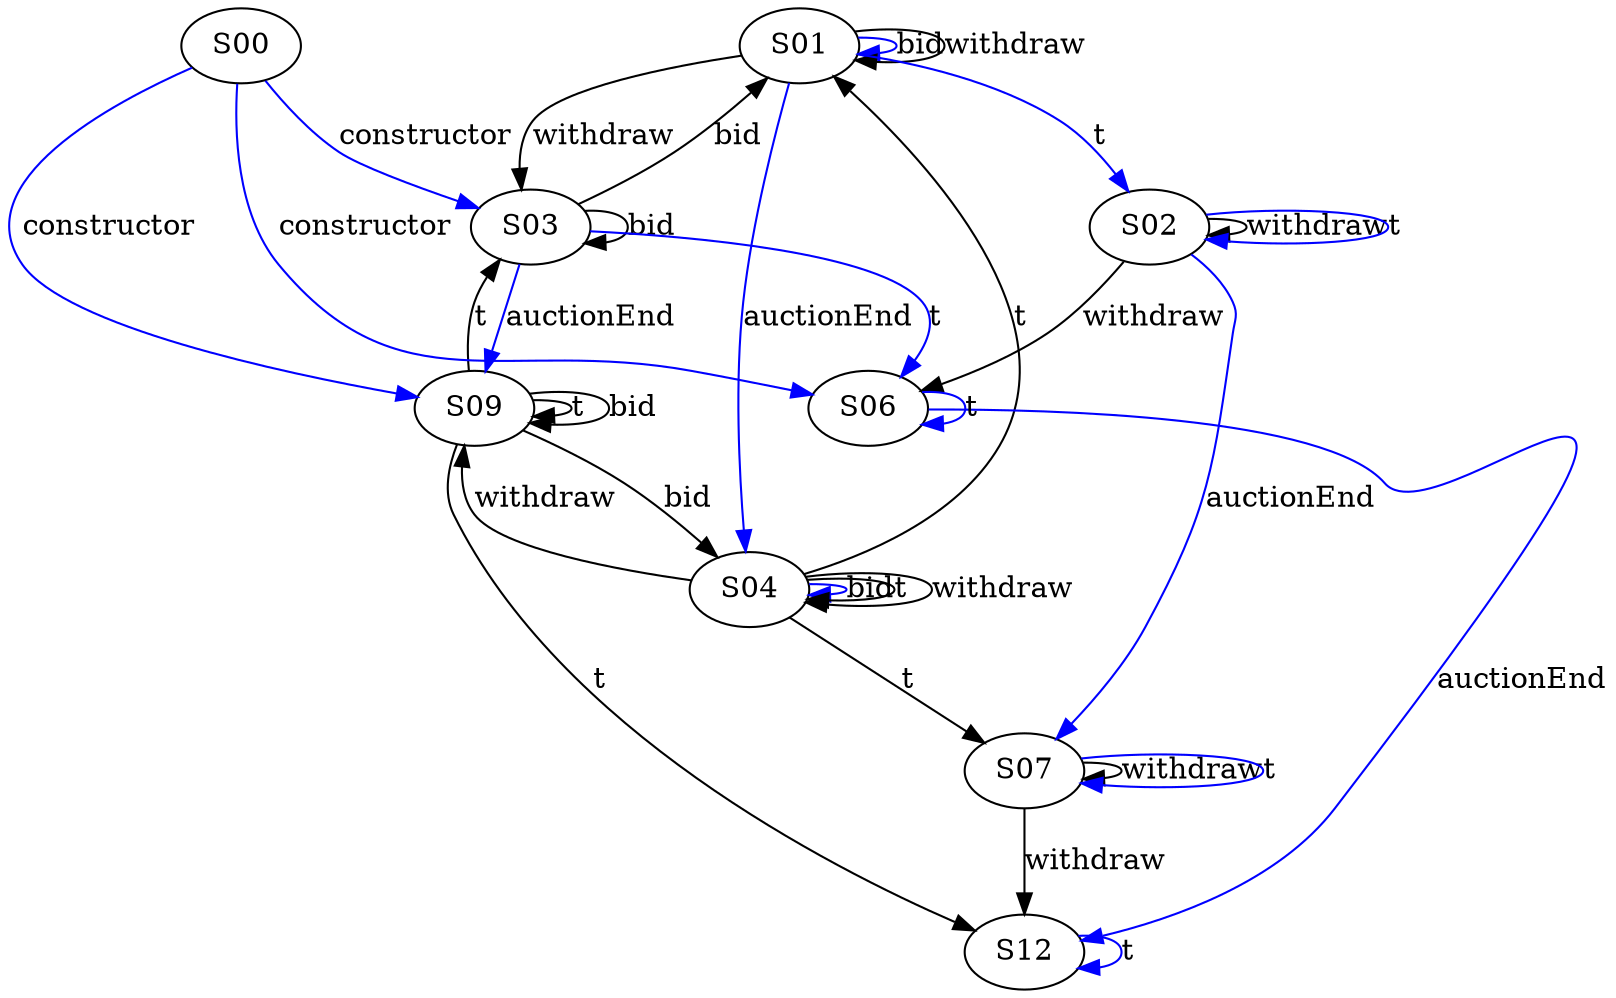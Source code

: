 digraph {

S01->S01 [label="bid", style="", color="blue"]
S01->S01 [label="withdraw", style="", color="black"]
S01->S03 [label="withdraw", style="", color="black"]
S03->S01 [label="bid", style="", color="black"]
S03->S03 [label="bid", style="", color="black"]
S12->S12 [label="t", style="", color="blue"]
S01->S02 [label="t", style="", color="blue"]
S04->S04 [label="bid", style="", color="blue"]
S03->S09 [label="auctionEnd", style="", color="blue"]
S06->S12 [label="auctionEnd", style="", color="blue"]
S03->S06 [label="t", style="", color="blue"]
S02->S07 [label="auctionEnd", style="", color="blue"]
S04->S01 [label="t", style="", color="black"]
S04->S04 [label="t", style="", color="black"]
S04->S07 [label="t", style="", color="black"]
S00->S03 [label="constructor", style="", color="blue"]
S00->S06 [label="constructor", style="", color="blue"]
S00->S09 [label="constructor", style="", color="blue"]
S07->S07 [label="withdraw", style="", color="black"]
S07->S12 [label="withdraw", style="", color="black"]
S02->S02 [label="withdraw", style="", color="black"]
S02->S06 [label="withdraw", style="", color="black"]
S09->S03 [label="t", style="", color="black"]
S09->S09 [label="t", style="", color="black"]
S09->S12 [label="t", style="", color="black"]
S06->S06 [label="t", style="", color="blue"]
S09->S04 [label="bid", style="", color="black"]
S09->S09 [label="bid", style="", color="black"]
S01->S04 [label="auctionEnd", style="", color="blue"]
S04->S04 [label="withdraw", style="", color="black"]
S04->S09 [label="withdraw", style="", color="black"]
S02->S02 [label="t", style="", color="blue"]
S07->S07 [label="t", style="", color="blue"]
}